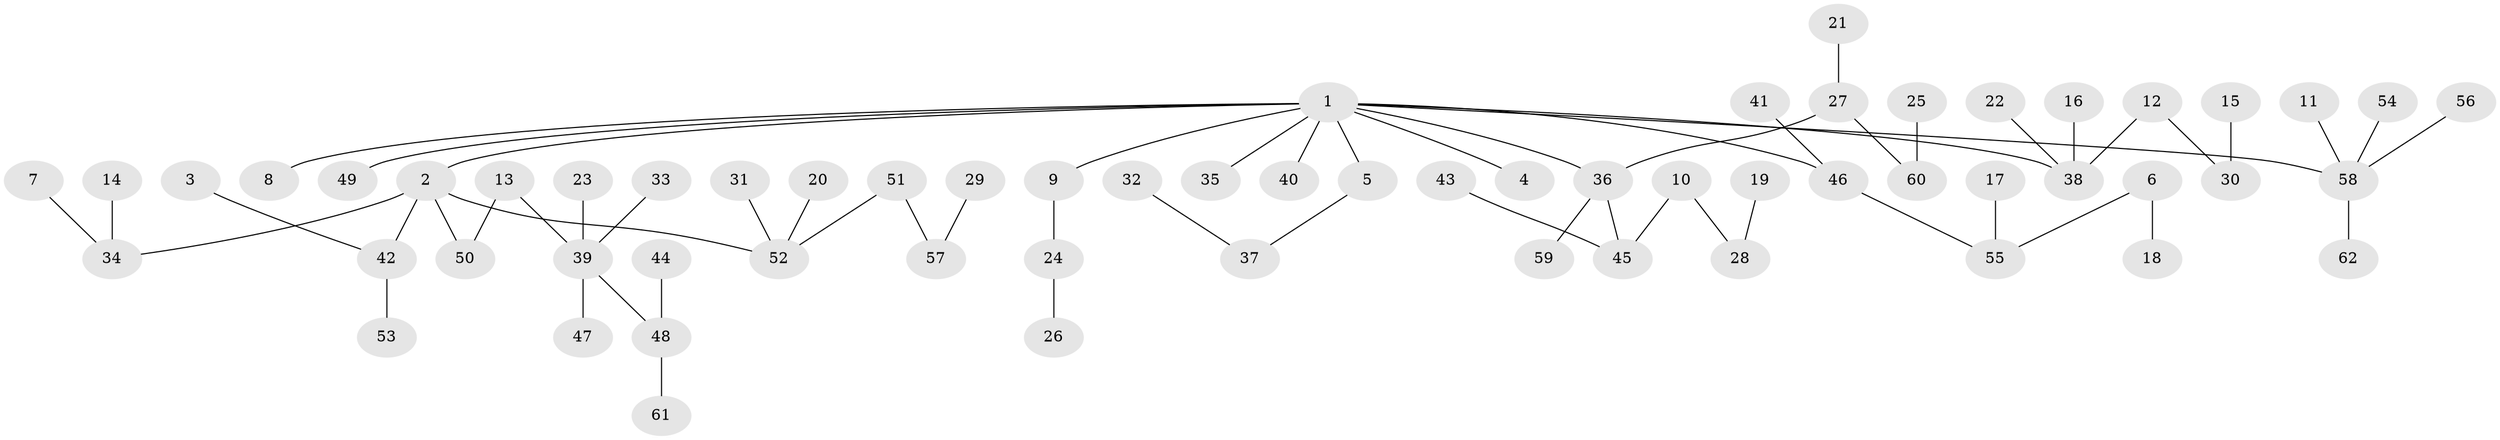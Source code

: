 // original degree distribution, {8: 0.008064516129032258, 4: 0.08870967741935484, 6: 0.008064516129032258, 2: 0.25, 5: 0.03225806451612903, 1: 0.5080645161290323, 3: 0.0967741935483871, 7: 0.008064516129032258}
// Generated by graph-tools (version 1.1) at 2025/26/03/09/25 03:26:27]
// undirected, 62 vertices, 61 edges
graph export_dot {
graph [start="1"]
  node [color=gray90,style=filled];
  1;
  2;
  3;
  4;
  5;
  6;
  7;
  8;
  9;
  10;
  11;
  12;
  13;
  14;
  15;
  16;
  17;
  18;
  19;
  20;
  21;
  22;
  23;
  24;
  25;
  26;
  27;
  28;
  29;
  30;
  31;
  32;
  33;
  34;
  35;
  36;
  37;
  38;
  39;
  40;
  41;
  42;
  43;
  44;
  45;
  46;
  47;
  48;
  49;
  50;
  51;
  52;
  53;
  54;
  55;
  56;
  57;
  58;
  59;
  60;
  61;
  62;
  1 -- 2 [weight=1.0];
  1 -- 4 [weight=1.0];
  1 -- 5 [weight=1.0];
  1 -- 8 [weight=1.0];
  1 -- 9 [weight=1.0];
  1 -- 35 [weight=1.0];
  1 -- 36 [weight=1.0];
  1 -- 38 [weight=1.0];
  1 -- 40 [weight=1.0];
  1 -- 46 [weight=1.0];
  1 -- 49 [weight=1.0];
  1 -- 58 [weight=1.0];
  2 -- 34 [weight=1.0];
  2 -- 42 [weight=1.0];
  2 -- 50 [weight=1.0];
  2 -- 52 [weight=1.0];
  3 -- 42 [weight=1.0];
  5 -- 37 [weight=1.0];
  6 -- 18 [weight=1.0];
  6 -- 55 [weight=1.0];
  7 -- 34 [weight=1.0];
  9 -- 24 [weight=1.0];
  10 -- 28 [weight=1.0];
  10 -- 45 [weight=1.0];
  11 -- 58 [weight=1.0];
  12 -- 30 [weight=1.0];
  12 -- 38 [weight=1.0];
  13 -- 39 [weight=1.0];
  13 -- 50 [weight=1.0];
  14 -- 34 [weight=1.0];
  15 -- 30 [weight=1.0];
  16 -- 38 [weight=1.0];
  17 -- 55 [weight=1.0];
  19 -- 28 [weight=1.0];
  20 -- 52 [weight=1.0];
  21 -- 27 [weight=1.0];
  22 -- 38 [weight=1.0];
  23 -- 39 [weight=1.0];
  24 -- 26 [weight=1.0];
  25 -- 60 [weight=1.0];
  27 -- 36 [weight=1.0];
  27 -- 60 [weight=1.0];
  29 -- 57 [weight=1.0];
  31 -- 52 [weight=1.0];
  32 -- 37 [weight=1.0];
  33 -- 39 [weight=1.0];
  36 -- 45 [weight=1.0];
  36 -- 59 [weight=1.0];
  39 -- 47 [weight=1.0];
  39 -- 48 [weight=1.0];
  41 -- 46 [weight=1.0];
  42 -- 53 [weight=1.0];
  43 -- 45 [weight=1.0];
  44 -- 48 [weight=1.0];
  46 -- 55 [weight=1.0];
  48 -- 61 [weight=1.0];
  51 -- 52 [weight=1.0];
  51 -- 57 [weight=1.0];
  54 -- 58 [weight=1.0];
  56 -- 58 [weight=1.0];
  58 -- 62 [weight=1.0];
}
